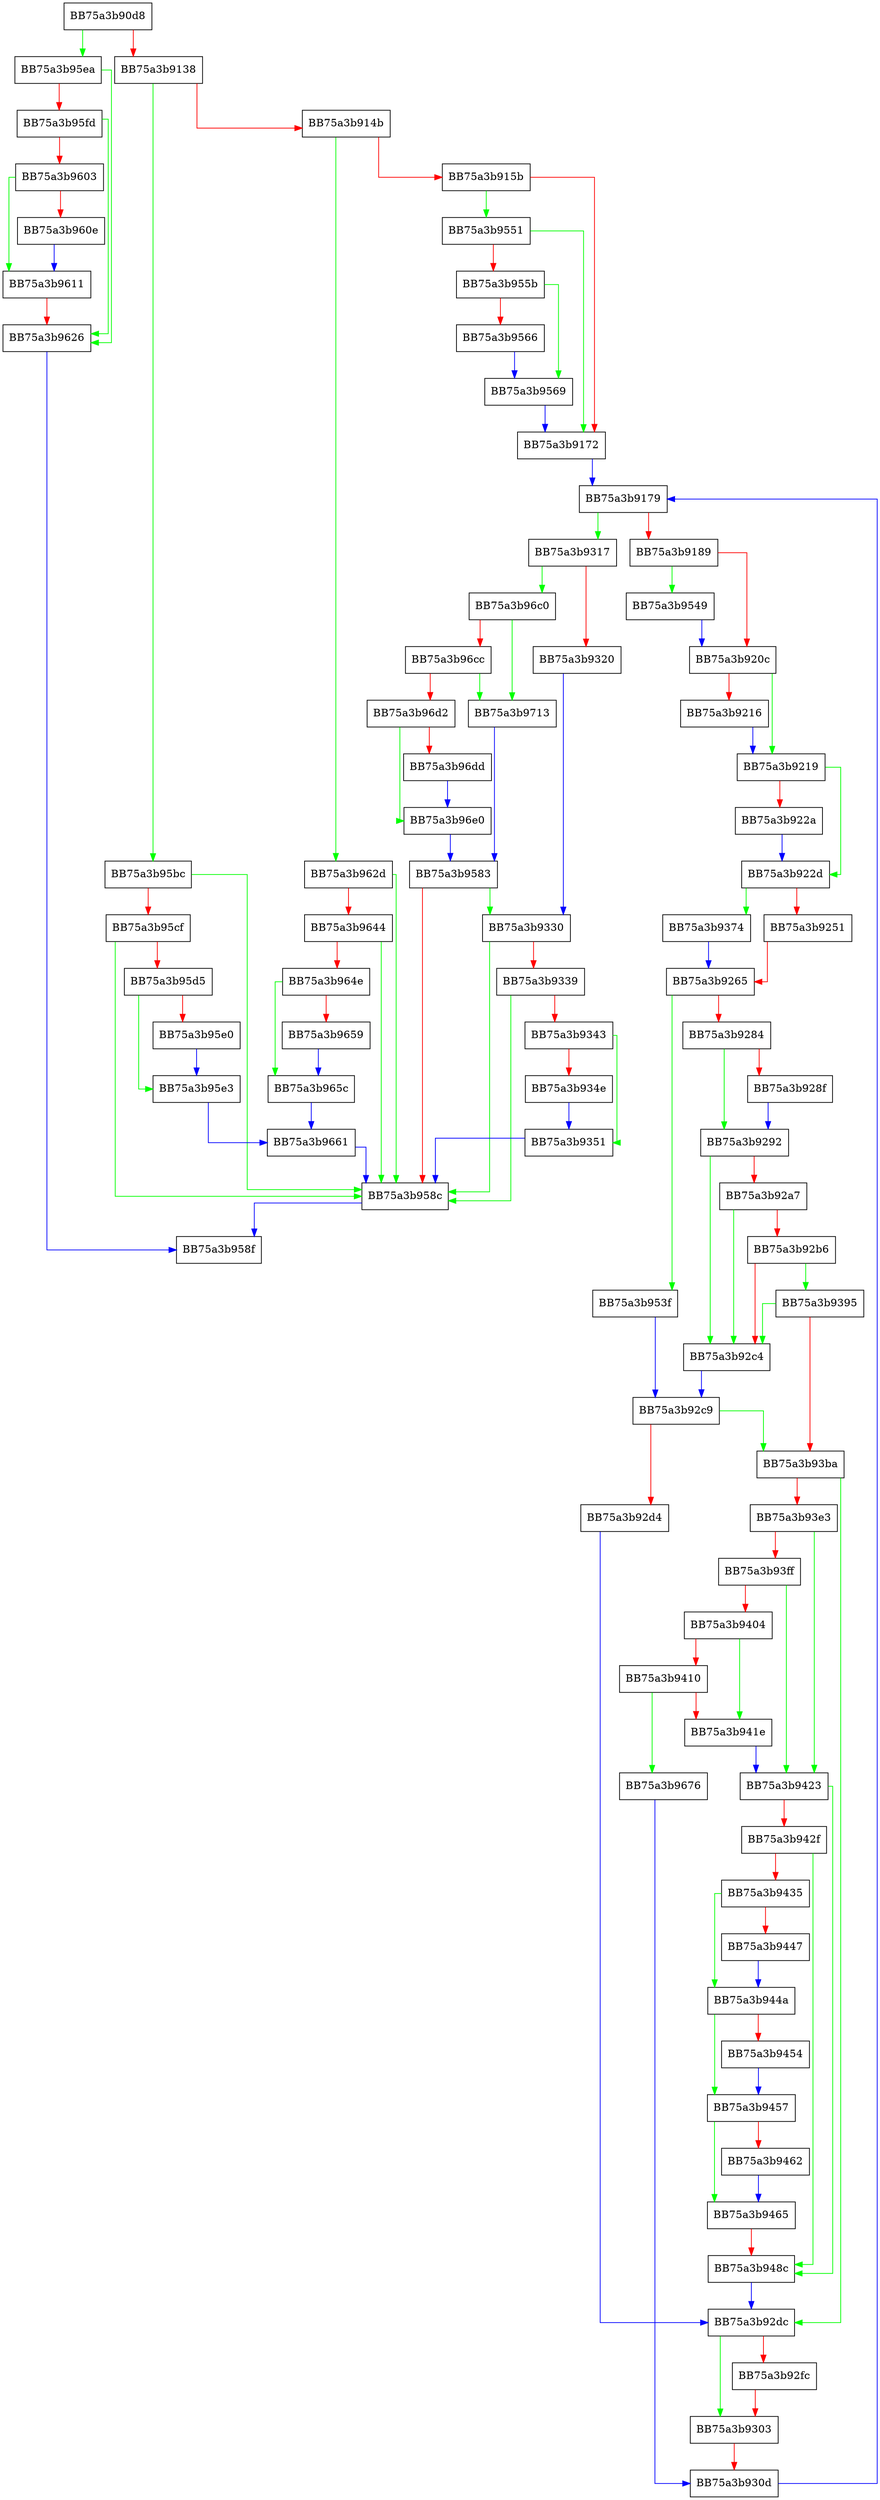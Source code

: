 digraph ValidateModuleImports {
  node [shape="box"];
  graph [splines=ortho];
  BB75a3b90d8 -> BB75a3b95ea [color="green"];
  BB75a3b90d8 -> BB75a3b9138 [color="red"];
  BB75a3b9138 -> BB75a3b95bc [color="green"];
  BB75a3b9138 -> BB75a3b914b [color="red"];
  BB75a3b914b -> BB75a3b962d [color="green"];
  BB75a3b914b -> BB75a3b915b [color="red"];
  BB75a3b915b -> BB75a3b9551 [color="green"];
  BB75a3b915b -> BB75a3b9172 [color="red"];
  BB75a3b9172 -> BB75a3b9179 [color="blue"];
  BB75a3b9179 -> BB75a3b9317 [color="green"];
  BB75a3b9179 -> BB75a3b9189 [color="red"];
  BB75a3b9189 -> BB75a3b9549 [color="green"];
  BB75a3b9189 -> BB75a3b920c [color="red"];
  BB75a3b920c -> BB75a3b9219 [color="green"];
  BB75a3b920c -> BB75a3b9216 [color="red"];
  BB75a3b9216 -> BB75a3b9219 [color="blue"];
  BB75a3b9219 -> BB75a3b922d [color="green"];
  BB75a3b9219 -> BB75a3b922a [color="red"];
  BB75a3b922a -> BB75a3b922d [color="blue"];
  BB75a3b922d -> BB75a3b9374 [color="green"];
  BB75a3b922d -> BB75a3b9251 [color="red"];
  BB75a3b9251 -> BB75a3b9265 [color="red"];
  BB75a3b9265 -> BB75a3b953f [color="green"];
  BB75a3b9265 -> BB75a3b9284 [color="red"];
  BB75a3b9284 -> BB75a3b9292 [color="green"];
  BB75a3b9284 -> BB75a3b928f [color="red"];
  BB75a3b928f -> BB75a3b9292 [color="blue"];
  BB75a3b9292 -> BB75a3b92c4 [color="green"];
  BB75a3b9292 -> BB75a3b92a7 [color="red"];
  BB75a3b92a7 -> BB75a3b92c4 [color="green"];
  BB75a3b92a7 -> BB75a3b92b6 [color="red"];
  BB75a3b92b6 -> BB75a3b9395 [color="green"];
  BB75a3b92b6 -> BB75a3b92c4 [color="red"];
  BB75a3b92c4 -> BB75a3b92c9 [color="blue"];
  BB75a3b92c9 -> BB75a3b93ba [color="green"];
  BB75a3b92c9 -> BB75a3b92d4 [color="red"];
  BB75a3b92d4 -> BB75a3b92dc [color="blue"];
  BB75a3b92dc -> BB75a3b9303 [color="green"];
  BB75a3b92dc -> BB75a3b92fc [color="red"];
  BB75a3b92fc -> BB75a3b9303 [color="red"];
  BB75a3b9303 -> BB75a3b930d [color="red"];
  BB75a3b930d -> BB75a3b9179 [color="blue"];
  BB75a3b9317 -> BB75a3b96c0 [color="green"];
  BB75a3b9317 -> BB75a3b9320 [color="red"];
  BB75a3b9320 -> BB75a3b9330 [color="blue"];
  BB75a3b9330 -> BB75a3b958c [color="green"];
  BB75a3b9330 -> BB75a3b9339 [color="red"];
  BB75a3b9339 -> BB75a3b958c [color="green"];
  BB75a3b9339 -> BB75a3b9343 [color="red"];
  BB75a3b9343 -> BB75a3b9351 [color="green"];
  BB75a3b9343 -> BB75a3b934e [color="red"];
  BB75a3b934e -> BB75a3b9351 [color="blue"];
  BB75a3b9351 -> BB75a3b958c [color="blue"];
  BB75a3b9374 -> BB75a3b9265 [color="blue"];
  BB75a3b9395 -> BB75a3b92c4 [color="green"];
  BB75a3b9395 -> BB75a3b93ba [color="red"];
  BB75a3b93ba -> BB75a3b92dc [color="green"];
  BB75a3b93ba -> BB75a3b93e3 [color="red"];
  BB75a3b93e3 -> BB75a3b9423 [color="green"];
  BB75a3b93e3 -> BB75a3b93ff [color="red"];
  BB75a3b93ff -> BB75a3b9423 [color="green"];
  BB75a3b93ff -> BB75a3b9404 [color="red"];
  BB75a3b9404 -> BB75a3b941e [color="green"];
  BB75a3b9404 -> BB75a3b9410 [color="red"];
  BB75a3b9410 -> BB75a3b9676 [color="green"];
  BB75a3b9410 -> BB75a3b941e [color="red"];
  BB75a3b941e -> BB75a3b9423 [color="blue"];
  BB75a3b9423 -> BB75a3b948c [color="green"];
  BB75a3b9423 -> BB75a3b942f [color="red"];
  BB75a3b942f -> BB75a3b948c [color="green"];
  BB75a3b942f -> BB75a3b9435 [color="red"];
  BB75a3b9435 -> BB75a3b944a [color="green"];
  BB75a3b9435 -> BB75a3b9447 [color="red"];
  BB75a3b9447 -> BB75a3b944a [color="blue"];
  BB75a3b944a -> BB75a3b9457 [color="green"];
  BB75a3b944a -> BB75a3b9454 [color="red"];
  BB75a3b9454 -> BB75a3b9457 [color="blue"];
  BB75a3b9457 -> BB75a3b9465 [color="green"];
  BB75a3b9457 -> BB75a3b9462 [color="red"];
  BB75a3b9462 -> BB75a3b9465 [color="blue"];
  BB75a3b9465 -> BB75a3b948c [color="red"];
  BB75a3b948c -> BB75a3b92dc [color="blue"];
  BB75a3b953f -> BB75a3b92c9 [color="blue"];
  BB75a3b9549 -> BB75a3b920c [color="blue"];
  BB75a3b9551 -> BB75a3b9172 [color="green"];
  BB75a3b9551 -> BB75a3b955b [color="red"];
  BB75a3b955b -> BB75a3b9569 [color="green"];
  BB75a3b955b -> BB75a3b9566 [color="red"];
  BB75a3b9566 -> BB75a3b9569 [color="blue"];
  BB75a3b9569 -> BB75a3b9172 [color="blue"];
  BB75a3b9583 -> BB75a3b9330 [color="green"];
  BB75a3b9583 -> BB75a3b958c [color="red"];
  BB75a3b958c -> BB75a3b958f [color="blue"];
  BB75a3b95bc -> BB75a3b958c [color="green"];
  BB75a3b95bc -> BB75a3b95cf [color="red"];
  BB75a3b95cf -> BB75a3b958c [color="green"];
  BB75a3b95cf -> BB75a3b95d5 [color="red"];
  BB75a3b95d5 -> BB75a3b95e3 [color="green"];
  BB75a3b95d5 -> BB75a3b95e0 [color="red"];
  BB75a3b95e0 -> BB75a3b95e3 [color="blue"];
  BB75a3b95e3 -> BB75a3b9661 [color="blue"];
  BB75a3b95ea -> BB75a3b9626 [color="green"];
  BB75a3b95ea -> BB75a3b95fd [color="red"];
  BB75a3b95fd -> BB75a3b9626 [color="green"];
  BB75a3b95fd -> BB75a3b9603 [color="red"];
  BB75a3b9603 -> BB75a3b9611 [color="green"];
  BB75a3b9603 -> BB75a3b960e [color="red"];
  BB75a3b960e -> BB75a3b9611 [color="blue"];
  BB75a3b9611 -> BB75a3b9626 [color="red"];
  BB75a3b9626 -> BB75a3b958f [color="blue"];
  BB75a3b962d -> BB75a3b958c [color="green"];
  BB75a3b962d -> BB75a3b9644 [color="red"];
  BB75a3b9644 -> BB75a3b958c [color="green"];
  BB75a3b9644 -> BB75a3b964e [color="red"];
  BB75a3b964e -> BB75a3b965c [color="green"];
  BB75a3b964e -> BB75a3b9659 [color="red"];
  BB75a3b9659 -> BB75a3b965c [color="blue"];
  BB75a3b965c -> BB75a3b9661 [color="blue"];
  BB75a3b9661 -> BB75a3b958c [color="blue"];
  BB75a3b9676 -> BB75a3b930d [color="blue"];
  BB75a3b96c0 -> BB75a3b9713 [color="green"];
  BB75a3b96c0 -> BB75a3b96cc [color="red"];
  BB75a3b96cc -> BB75a3b9713 [color="green"];
  BB75a3b96cc -> BB75a3b96d2 [color="red"];
  BB75a3b96d2 -> BB75a3b96e0 [color="green"];
  BB75a3b96d2 -> BB75a3b96dd [color="red"];
  BB75a3b96dd -> BB75a3b96e0 [color="blue"];
  BB75a3b96e0 -> BB75a3b9583 [color="blue"];
  BB75a3b9713 -> BB75a3b9583 [color="blue"];
}